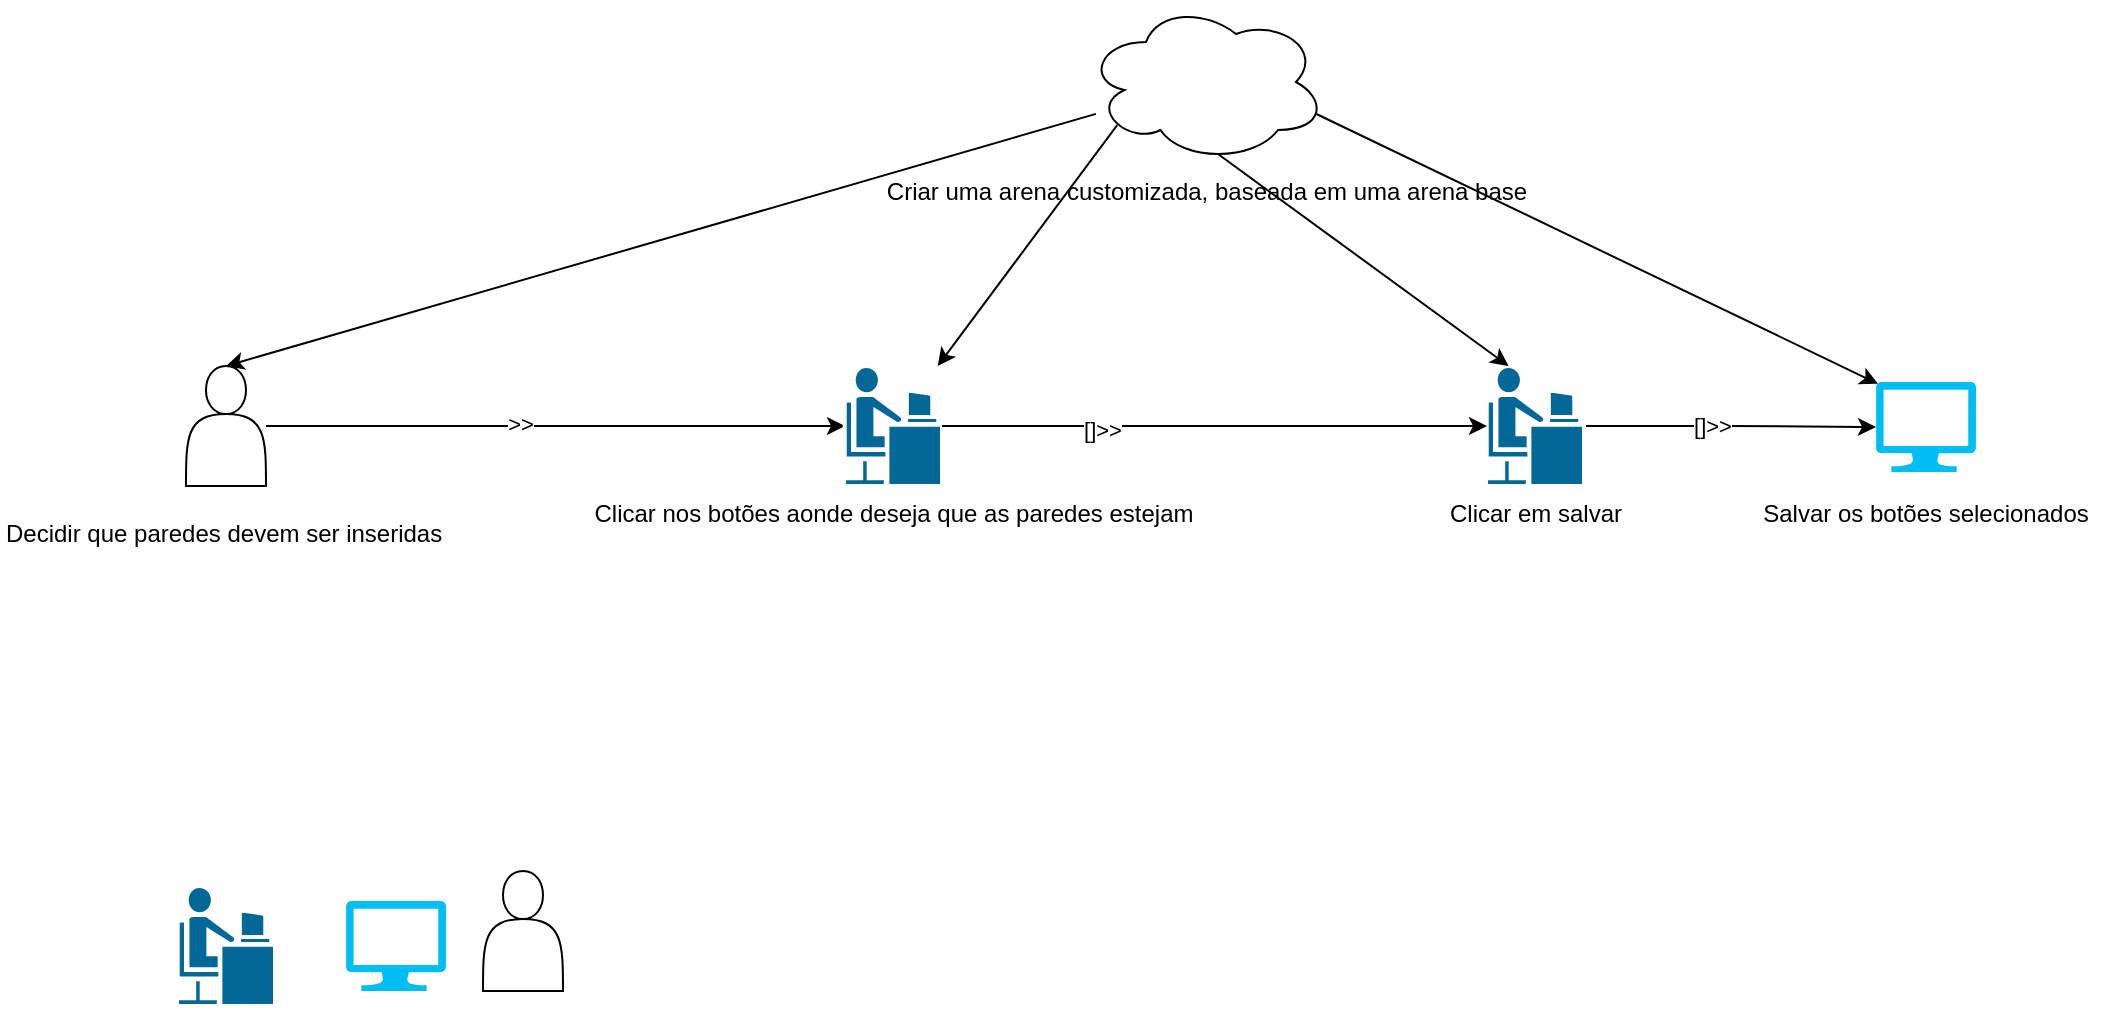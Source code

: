 <mxfile version="28.2.3">
  <diagram name="Page-1" id="TGxWvmVyFxtrxwUDoLTe">
    <mxGraphModel dx="1185" dy="610" grid="0" gridSize="10" guides="0" tooltips="1" connect="1" arrows="1" fold="1" page="0" pageScale="1" pageWidth="850" pageHeight="1100" math="0" shadow="0">
      <root>
        <mxCell id="0" />
        <mxCell id="1" parent="0" />
        <mxCell id="aHsX35uqtrryCn5WrRtA-10" style="rounded=0;orthogonalLoop=1;jettySize=auto;html=1;entryX=0.5;entryY=0;entryDx=0;entryDy=0;" edge="1" parent="1" source="aHsX35uqtrryCn5WrRtA-5" target="aHsX35uqtrryCn5WrRtA-3">
          <mxGeometry relative="1" as="geometry" />
        </mxCell>
        <mxCell id="aHsX35uqtrryCn5WrRtA-14" style="edgeStyle=orthogonalEdgeStyle;rounded=0;orthogonalLoop=1;jettySize=auto;html=1;entryX=0.01;entryY=0.5;entryDx=0;entryDy=0;entryPerimeter=0;" edge="1" parent="1" source="aHsX35uqtrryCn5WrRtA-3" target="aHsX35uqtrryCn5WrRtA-18">
          <mxGeometry relative="1" as="geometry">
            <mxPoint x="440" y="330" as="targetPoint" />
          </mxGeometry>
        </mxCell>
        <mxCell id="aHsX35uqtrryCn5WrRtA-15" value="&amp;gt;&amp;gt;" style="edgeLabel;html=1;align=center;verticalAlign=middle;resizable=0;points=[];" vertex="1" connectable="0" parent="aHsX35uqtrryCn5WrRtA-14">
          <mxGeometry x="-0.123" y="1" relative="1" as="geometry">
            <mxPoint as="offset" />
          </mxGeometry>
        </mxCell>
        <mxCell id="aHsX35uqtrryCn5WrRtA-3" value="" style="shape=actor;whiteSpace=wrap;html=1;" vertex="1" parent="1">
          <mxGeometry x="250" y="300" width="40" height="60" as="geometry" />
        </mxCell>
        <mxCell id="aHsX35uqtrryCn5WrRtA-27" style="edgeStyle=none;rounded=0;orthogonalLoop=1;jettySize=auto;html=1;exitX=0.13;exitY=0.77;exitDx=0;exitDy=0;exitPerimeter=0;" edge="1" parent="1" source="aHsX35uqtrryCn5WrRtA-5" target="aHsX35uqtrryCn5WrRtA-18">
          <mxGeometry relative="1" as="geometry" />
        </mxCell>
        <mxCell id="aHsX35uqtrryCn5WrRtA-5" value="" style="ellipse;shape=cloud;whiteSpace=wrap;html=1;" vertex="1" parent="1">
          <mxGeometry x="700" y="118" width="120" height="80" as="geometry" />
        </mxCell>
        <mxCell id="aHsX35uqtrryCn5WrRtA-6" value="" style="shape=mxgraph.cisco.people.androgenous_person;html=1;pointerEvents=1;dashed=0;fillColor=#036897;strokeColor=#ffffff;strokeWidth=2;verticalLabelPosition=bottom;verticalAlign=top;align=center;outlineConnect=0;" vertex="1" parent="1">
          <mxGeometry x="245.5" y="560" width="49" height="60" as="geometry" />
        </mxCell>
        <mxCell id="aHsX35uqtrryCn5WrRtA-7" value="Criar uma arena customizada, baseada em uma arena base" style="text;html=1;align=center;verticalAlign=middle;resizable=0;points=[];autosize=1;strokeColor=none;fillColor=none;" vertex="1" parent="1">
          <mxGeometry x="590" y="198" width="340" height="30" as="geometry" />
        </mxCell>
        <mxCell id="aHsX35uqtrryCn5WrRtA-12" value="Decidir que paredes devem ser inseridas" style="text;whiteSpace=wrap;" vertex="1" parent="1">
          <mxGeometry x="157.5" y="370" width="225" height="40" as="geometry" />
        </mxCell>
        <mxCell id="aHsX35uqtrryCn5WrRtA-17" value="Salvar os botões selecionados" style="text;whiteSpace=wrap;align=center;" vertex="1" parent="1">
          <mxGeometry x="1020" y="360" width="200" height="40" as="geometry" />
        </mxCell>
        <mxCell id="aHsX35uqtrryCn5WrRtA-18" value="" style="shape=mxgraph.cisco.people.androgenous_person;html=1;pointerEvents=1;dashed=0;fillColor=#036897;strokeColor=#ffffff;strokeWidth=2;verticalLabelPosition=bottom;verticalAlign=top;align=center;outlineConnect=0;" vertex="1" parent="1">
          <mxGeometry x="579" y="300" width="49" height="60" as="geometry" />
        </mxCell>
        <mxCell id="aHsX35uqtrryCn5WrRtA-26" style="edgeStyle=orthogonalEdgeStyle;rounded=0;orthogonalLoop=1;jettySize=auto;html=1;" edge="1" parent="1" source="aHsX35uqtrryCn5WrRtA-19" target="aHsX35uqtrryCn5WrRtA-25">
          <mxGeometry relative="1" as="geometry" />
        </mxCell>
        <mxCell id="aHsX35uqtrryCn5WrRtA-32" value="[]&amp;gt;&amp;gt;" style="edgeLabel;html=1;align=center;verticalAlign=middle;resizable=0;points=[];" vertex="1" connectable="0" parent="aHsX35uqtrryCn5WrRtA-26">
          <mxGeometry x="-0.133" relative="1" as="geometry">
            <mxPoint as="offset" />
          </mxGeometry>
        </mxCell>
        <mxCell id="aHsX35uqtrryCn5WrRtA-19" value="" style="shape=mxgraph.cisco.people.androgenous_person;html=1;pointerEvents=1;dashed=0;fillColor=#036897;strokeColor=#ffffff;strokeWidth=2;verticalLabelPosition=bottom;verticalAlign=top;align=center;outlineConnect=0;" vertex="1" parent="1">
          <mxGeometry x="900" y="300" width="49" height="60" as="geometry" />
        </mxCell>
        <mxCell id="aHsX35uqtrryCn5WrRtA-20" style="edgeStyle=orthogonalEdgeStyle;rounded=0;orthogonalLoop=1;jettySize=auto;html=1;entryX=0.01;entryY=0.5;entryDx=0;entryDy=0;entryPerimeter=0;" edge="1" parent="1" source="aHsX35uqtrryCn5WrRtA-18" target="aHsX35uqtrryCn5WrRtA-19">
          <mxGeometry relative="1" as="geometry" />
        </mxCell>
        <mxCell id="aHsX35uqtrryCn5WrRtA-21" value="[]&amp;gt;&amp;gt;" style="edgeLabel;html=1;align=center;verticalAlign=middle;resizable=0;points=[];" vertex="1" connectable="0" parent="aHsX35uqtrryCn5WrRtA-20">
          <mxGeometry x="-0.418" y="-2" relative="1" as="geometry">
            <mxPoint as="offset" />
          </mxGeometry>
        </mxCell>
        <mxCell id="aHsX35uqtrryCn5WrRtA-22" value="Clicar nos botões aonde deseja que as paredes estejam" style="text;whiteSpace=wrap;align=center;" vertex="1" parent="1">
          <mxGeometry x="438.5" y="360" width="330" height="40" as="geometry" />
        </mxCell>
        <mxCell id="aHsX35uqtrryCn5WrRtA-23" value="Clicar em salvar" style="text;whiteSpace=wrap;align=center;" vertex="1" parent="1">
          <mxGeometry x="864.5" y="360" width="120" height="40" as="geometry" />
        </mxCell>
        <mxCell id="aHsX35uqtrryCn5WrRtA-25" value="" style="verticalLabelPosition=bottom;html=1;verticalAlign=top;align=center;strokeColor=none;fillColor=#00BEF2;shape=mxgraph.azure.computer;pointerEvents=1;" vertex="1" parent="1">
          <mxGeometry x="1095" y="308" width="50" height="45" as="geometry" />
        </mxCell>
        <mxCell id="aHsX35uqtrryCn5WrRtA-28" style="edgeStyle=none;rounded=0;orthogonalLoop=1;jettySize=auto;html=1;exitX=0.55;exitY=0.95;exitDx=0;exitDy=0;exitPerimeter=0;entryX=0.23;entryY=0;entryDx=0;entryDy=0;entryPerimeter=0;" edge="1" parent="1" source="aHsX35uqtrryCn5WrRtA-5" target="aHsX35uqtrryCn5WrRtA-19">
          <mxGeometry relative="1" as="geometry" />
        </mxCell>
        <mxCell id="aHsX35uqtrryCn5WrRtA-29" style="edgeStyle=none;rounded=0;orthogonalLoop=1;jettySize=auto;html=1;exitX=0.96;exitY=0.7;exitDx=0;exitDy=0;exitPerimeter=0;entryX=0.02;entryY=0.02;entryDx=0;entryDy=0;entryPerimeter=0;" edge="1" parent="1" source="aHsX35uqtrryCn5WrRtA-5" target="aHsX35uqtrryCn5WrRtA-25">
          <mxGeometry relative="1" as="geometry" />
        </mxCell>
        <mxCell id="aHsX35uqtrryCn5WrRtA-30" value="" style="verticalLabelPosition=bottom;html=1;verticalAlign=top;align=center;strokeColor=none;fillColor=#00BEF2;shape=mxgraph.azure.computer;pointerEvents=1;" vertex="1" parent="1">
          <mxGeometry x="330" y="567.5" width="50" height="45" as="geometry" />
        </mxCell>
        <mxCell id="aHsX35uqtrryCn5WrRtA-31" value="" style="shape=actor;whiteSpace=wrap;html=1;" vertex="1" parent="1">
          <mxGeometry x="398.5" y="552.5" width="40" height="60" as="geometry" />
        </mxCell>
      </root>
    </mxGraphModel>
  </diagram>
</mxfile>
